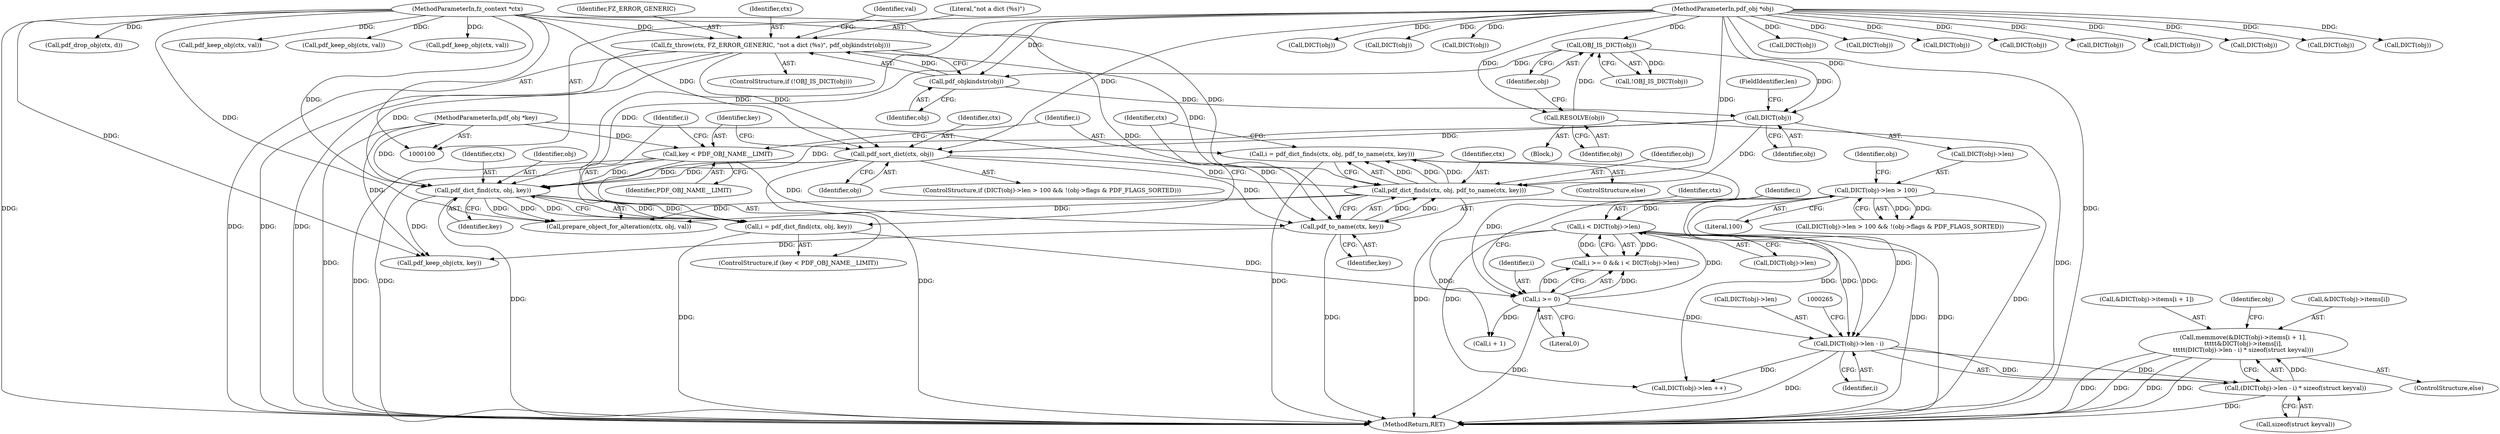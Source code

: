digraph "0_ghostscript_1e03c06456d997435019fb3526fa2d4be7dbc6ec@API" {
"1000240" [label="(Call,memmove(&DICT(obj)->items[i + 1],\n\t\t\t\t\t&DICT(obj)->items[i],\n\t\t\t\t\t(DICT(obj)->len - i) * sizeof(struct keyval)))"];
"1000257" [label="(Call,(DICT(obj)->len - i) * sizeof(struct keyval))"];
"1000258" [label="(Call,DICT(obj)->len - i)"];
"1000170" [label="(Call,i < DICT(obj)->len)"];
"1000167" [label="(Call,i >= 0)"];
"1000153" [label="(Call,i = pdf_dict_finds(ctx, obj, pdf_to_name(ctx, key)))"];
"1000155" [label="(Call,pdf_dict_finds(ctx, obj, pdf_to_name(ctx, key)))"];
"1000158" [label="(Call,pdf_to_name(ctx, key))"];
"1000113" [label="(Call,fz_throw(ctx, FZ_ERROR_GENERIC, \"not a dict (%s)\", pdf_objkindstr(obj)))"];
"1000101" [label="(MethodParameterIn,fz_context *ctx)"];
"1000117" [label="(Call,pdf_objkindstr(obj))"];
"1000111" [label="(Call,OBJ_IS_DICT(obj))"];
"1000107" [label="(Call,RESOLVE(obj))"];
"1000102" [label="(MethodParameterIn,pdf_obj *obj)"];
"1000139" [label="(Call,pdf_sort_dict(ctx, obj))"];
"1000129" [label="(Call,DICT(obj))"];
"1000143" [label="(Call,key < PDF_OBJ_NAME__LIMIT)"];
"1000103" [label="(MethodParameterIn,pdf_obj *key)"];
"1000146" [label="(Call,i = pdf_dict_find(ctx, obj, key))"];
"1000148" [label="(Call,pdf_dict_find(ctx, obj, key))"];
"1000127" [label="(Call,DICT(obj)->len > 100)"];
"1000182" [label="(Call,DICT(obj))"];
"1000250" [label="(Call,&DICT(obj)->items[i])"];
"1000113" [label="(Call,fz_throw(ctx, FZ_ERROR_GENERIC, \"not a dict (%s)\", pdf_objkindstr(obj)))"];
"1000282" [label="(Call,DICT(obj))"];
"1000112" [label="(Identifier,obj)"];
"1000257" [label="(Call,(DICT(obj)->len - i) * sizeof(struct keyval))"];
"1000236" [label="(Call,pdf_drop_obj(ctx, d))"];
"1000127" [label="(Call,DICT(obj)->len > 100)"];
"1000161" [label="(Call,prepare_object_for_alteration(ctx, obj, val))"];
"1000152" [label="(ControlStructure,else)"];
"1000111" [label="(Call,OBJ_IS_DICT(obj))"];
"1000260" [label="(Call,DICT(obj))"];
"1000253" [label="(Call,DICT(obj))"];
"1000105" [label="(Block,)"];
"1000117" [label="(Call,pdf_objkindstr(obj))"];
"1000143" [label="(Call,key < PDF_OBJ_NAME__LIMIT)"];
"1000114" [label="(Identifier,ctx)"];
"1000108" [label="(Identifier,obj)"];
"1000167" [label="(Call,i >= 0)"];
"1000195" [label="(Call,DICT(obj))"];
"1000173" [label="(Call,DICT(obj))"];
"1000171" [label="(Identifier,i)"];
"1000159" [label="(Identifier,ctx)"];
"1000170" [label="(Call,i < DICT(obj)->len)"];
"1000166" [label="(Call,i >= 0 && i < DICT(obj)->len)"];
"1000158" [label="(Call,pdf_to_name(ctx, key))"];
"1000241" [label="(Call,&DICT(obj)->items[i + 1])"];
"1000107" [label="(Call,RESOLVE(obj))"];
"1000151" [label="(Identifier,key)"];
"1000172" [label="(Call,DICT(obj)->len)"];
"1000275" [label="(Call,pdf_keep_obj(ctx, key))"];
"1000233" [label="(Call,pdf_keep_obj(ctx, val))"];
"1000131" [label="(FieldIdentifier,len)"];
"1000101" [label="(MethodParameterIn,fz_context *ctx)"];
"1000160" [label="(Identifier,key)"];
"1000271" [label="(Identifier,obj)"];
"1000155" [label="(Call,pdf_dict_finds(ctx, obj, pdf_to_name(ctx, key)))"];
"1000140" [label="(Identifier,ctx)"];
"1000149" [label="(Identifier,ctx)"];
"1000156" [label="(Identifier,ctx)"];
"1000121" [label="(Identifier,val)"];
"1000144" [label="(Identifier,key)"];
"1000150" [label="(Identifier,obj)"];
"1000146" [label="(Call,i = pdf_dict_find(ctx, obj, key))"];
"1000125" [label="(ControlStructure,if (DICT(obj)->len > 100 && !(obj->flags & PDF_FLAGS_SORTED)))"];
"1000290" [label="(Call,DICT(obj)->len ++)"];
"1000258" [label="(Call,DICT(obj)->len - i)"];
"1000128" [label="(Call,DICT(obj)->len)"];
"1000162" [label="(Identifier,ctx)"];
"1000142" [label="(ControlStructure,if (key < PDF_OBJ_NAME__LIMIT))"];
"1000263" [label="(Identifier,i)"];
"1000147" [label="(Identifier,i)"];
"1000116" [label="(Literal,\"not a dict (%s)\")"];
"1000130" [label="(Identifier,obj)"];
"1000239" [label="(ControlStructure,else)"];
"1000126" [label="(Call,DICT(obj)->len > 100 && !(obj->flags & PDF_FLAGS_SORTED))"];
"1000118" [label="(Identifier,obj)"];
"1000292" [label="(Call,DICT(obj))"];
"1000219" [label="(Call,DICT(obj))"];
"1000154" [label="(Identifier,i)"];
"1000157" [label="(Identifier,obj)"];
"1000115" [label="(Identifier,FZ_ERROR_GENERIC)"];
"1000287" [label="(Call,pdf_keep_obj(ctx, val))"];
"1000139" [label="(Call,pdf_sort_dict(ctx, obj))"];
"1000244" [label="(Call,DICT(obj))"];
"1000264" [label="(Call,sizeof(struct keyval))"];
"1000295" [label="(MethodReturn,RET)"];
"1000129" [label="(Call,DICT(obj))"];
"1000148" [label="(Call,pdf_dict_find(ctx, obj, key))"];
"1000259" [label="(Call,DICT(obj)->len)"];
"1000209" [label="(Call,pdf_keep_obj(ctx, val))"];
"1000110" [label="(Call,!OBJ_IS_DICT(obj))"];
"1000169" [label="(Literal,0)"];
"1000153" [label="(Call,i = pdf_dict_finds(ctx, obj, pdf_to_name(ctx, key)))"];
"1000270" [label="(Call,DICT(obj))"];
"1000247" [label="(Call,i + 1)"];
"1000228" [label="(Call,DICT(obj))"];
"1000109" [label="(ControlStructure,if (!OBJ_IS_DICT(obj)))"];
"1000102" [label="(MethodParameterIn,pdf_obj *obj)"];
"1000132" [label="(Literal,100)"];
"1000141" [label="(Identifier,obj)"];
"1000204" [label="(Call,DICT(obj))"];
"1000145" [label="(Identifier,PDF_OBJ_NAME__LIMIT)"];
"1000136" [label="(Identifier,obj)"];
"1000240" [label="(Call,memmove(&DICT(obj)->items[i + 1],\n\t\t\t\t\t&DICT(obj)->items[i],\n\t\t\t\t\t(DICT(obj)->len - i) * sizeof(struct keyval)))"];
"1000103" [label="(MethodParameterIn,pdf_obj *key)"];
"1000168" [label="(Identifier,i)"];
"1000240" -> "1000239"  [label="AST: "];
"1000240" -> "1000257"  [label="CFG: "];
"1000241" -> "1000240"  [label="AST: "];
"1000250" -> "1000240"  [label="AST: "];
"1000257" -> "1000240"  [label="AST: "];
"1000271" -> "1000240"  [label="CFG: "];
"1000240" -> "1000295"  [label="DDG: "];
"1000240" -> "1000295"  [label="DDG: "];
"1000240" -> "1000295"  [label="DDG: "];
"1000240" -> "1000295"  [label="DDG: "];
"1000257" -> "1000240"  [label="DDG: "];
"1000257" -> "1000264"  [label="CFG: "];
"1000258" -> "1000257"  [label="AST: "];
"1000264" -> "1000257"  [label="AST: "];
"1000257" -> "1000295"  [label="DDG: "];
"1000258" -> "1000257"  [label="DDG: "];
"1000258" -> "1000257"  [label="DDG: "];
"1000258" -> "1000263"  [label="CFG: "];
"1000259" -> "1000258"  [label="AST: "];
"1000263" -> "1000258"  [label="AST: "];
"1000265" -> "1000258"  [label="CFG: "];
"1000258" -> "1000295"  [label="DDG: "];
"1000170" -> "1000258"  [label="DDG: "];
"1000170" -> "1000258"  [label="DDG: "];
"1000127" -> "1000258"  [label="DDG: "];
"1000167" -> "1000258"  [label="DDG: "];
"1000258" -> "1000290"  [label="DDG: "];
"1000170" -> "1000166"  [label="AST: "];
"1000170" -> "1000172"  [label="CFG: "];
"1000171" -> "1000170"  [label="AST: "];
"1000172" -> "1000170"  [label="AST: "];
"1000166" -> "1000170"  [label="CFG: "];
"1000170" -> "1000295"  [label="DDG: "];
"1000170" -> "1000295"  [label="DDG: "];
"1000170" -> "1000166"  [label="DDG: "];
"1000170" -> "1000166"  [label="DDG: "];
"1000167" -> "1000170"  [label="DDG: "];
"1000127" -> "1000170"  [label="DDG: "];
"1000170" -> "1000247"  [label="DDG: "];
"1000170" -> "1000290"  [label="DDG: "];
"1000167" -> "1000166"  [label="AST: "];
"1000167" -> "1000169"  [label="CFG: "];
"1000168" -> "1000167"  [label="AST: "];
"1000169" -> "1000167"  [label="AST: "];
"1000171" -> "1000167"  [label="CFG: "];
"1000166" -> "1000167"  [label="CFG: "];
"1000167" -> "1000295"  [label="DDG: "];
"1000167" -> "1000166"  [label="DDG: "];
"1000167" -> "1000166"  [label="DDG: "];
"1000153" -> "1000167"  [label="DDG: "];
"1000146" -> "1000167"  [label="DDG: "];
"1000167" -> "1000247"  [label="DDG: "];
"1000153" -> "1000152"  [label="AST: "];
"1000153" -> "1000155"  [label="CFG: "];
"1000154" -> "1000153"  [label="AST: "];
"1000155" -> "1000153"  [label="AST: "];
"1000162" -> "1000153"  [label="CFG: "];
"1000153" -> "1000295"  [label="DDG: "];
"1000155" -> "1000153"  [label="DDG: "];
"1000155" -> "1000153"  [label="DDG: "];
"1000155" -> "1000153"  [label="DDG: "];
"1000155" -> "1000158"  [label="CFG: "];
"1000156" -> "1000155"  [label="AST: "];
"1000157" -> "1000155"  [label="AST: "];
"1000158" -> "1000155"  [label="AST: "];
"1000155" -> "1000295"  [label="DDG: "];
"1000158" -> "1000155"  [label="DDG: "];
"1000158" -> "1000155"  [label="DDG: "];
"1000101" -> "1000155"  [label="DDG: "];
"1000129" -> "1000155"  [label="DDG: "];
"1000139" -> "1000155"  [label="DDG: "];
"1000102" -> "1000155"  [label="DDG: "];
"1000155" -> "1000161"  [label="DDG: "];
"1000155" -> "1000161"  [label="DDG: "];
"1000158" -> "1000160"  [label="CFG: "];
"1000159" -> "1000158"  [label="AST: "];
"1000160" -> "1000158"  [label="AST: "];
"1000158" -> "1000295"  [label="DDG: "];
"1000113" -> "1000158"  [label="DDG: "];
"1000139" -> "1000158"  [label="DDG: "];
"1000101" -> "1000158"  [label="DDG: "];
"1000143" -> "1000158"  [label="DDG: "];
"1000103" -> "1000158"  [label="DDG: "];
"1000158" -> "1000275"  [label="DDG: "];
"1000113" -> "1000109"  [label="AST: "];
"1000113" -> "1000117"  [label="CFG: "];
"1000114" -> "1000113"  [label="AST: "];
"1000115" -> "1000113"  [label="AST: "];
"1000116" -> "1000113"  [label="AST: "];
"1000117" -> "1000113"  [label="AST: "];
"1000121" -> "1000113"  [label="CFG: "];
"1000113" -> "1000295"  [label="DDG: "];
"1000113" -> "1000295"  [label="DDG: "];
"1000113" -> "1000295"  [label="DDG: "];
"1000101" -> "1000113"  [label="DDG: "];
"1000117" -> "1000113"  [label="DDG: "];
"1000113" -> "1000139"  [label="DDG: "];
"1000113" -> "1000148"  [label="DDG: "];
"1000101" -> "1000100"  [label="AST: "];
"1000101" -> "1000295"  [label="DDG: "];
"1000101" -> "1000139"  [label="DDG: "];
"1000101" -> "1000148"  [label="DDG: "];
"1000101" -> "1000161"  [label="DDG: "];
"1000101" -> "1000209"  [label="DDG: "];
"1000101" -> "1000233"  [label="DDG: "];
"1000101" -> "1000236"  [label="DDG: "];
"1000101" -> "1000275"  [label="DDG: "];
"1000101" -> "1000287"  [label="DDG: "];
"1000117" -> "1000118"  [label="CFG: "];
"1000118" -> "1000117"  [label="AST: "];
"1000111" -> "1000117"  [label="DDG: "];
"1000102" -> "1000117"  [label="DDG: "];
"1000117" -> "1000129"  [label="DDG: "];
"1000111" -> "1000110"  [label="AST: "];
"1000111" -> "1000112"  [label="CFG: "];
"1000112" -> "1000111"  [label="AST: "];
"1000110" -> "1000111"  [label="CFG: "];
"1000111" -> "1000110"  [label="DDG: "];
"1000107" -> "1000111"  [label="DDG: "];
"1000102" -> "1000111"  [label="DDG: "];
"1000111" -> "1000129"  [label="DDG: "];
"1000107" -> "1000105"  [label="AST: "];
"1000107" -> "1000108"  [label="CFG: "];
"1000108" -> "1000107"  [label="AST: "];
"1000112" -> "1000107"  [label="CFG: "];
"1000107" -> "1000295"  [label="DDG: "];
"1000102" -> "1000107"  [label="DDG: "];
"1000102" -> "1000100"  [label="AST: "];
"1000102" -> "1000295"  [label="DDG: "];
"1000102" -> "1000129"  [label="DDG: "];
"1000102" -> "1000139"  [label="DDG: "];
"1000102" -> "1000148"  [label="DDG: "];
"1000102" -> "1000161"  [label="DDG: "];
"1000102" -> "1000173"  [label="DDG: "];
"1000102" -> "1000182"  [label="DDG: "];
"1000102" -> "1000195"  [label="DDG: "];
"1000102" -> "1000204"  [label="DDG: "];
"1000102" -> "1000219"  [label="DDG: "];
"1000102" -> "1000228"  [label="DDG: "];
"1000102" -> "1000244"  [label="DDG: "];
"1000102" -> "1000253"  [label="DDG: "];
"1000102" -> "1000260"  [label="DDG: "];
"1000102" -> "1000270"  [label="DDG: "];
"1000102" -> "1000282"  [label="DDG: "];
"1000102" -> "1000292"  [label="DDG: "];
"1000139" -> "1000125"  [label="AST: "];
"1000139" -> "1000141"  [label="CFG: "];
"1000140" -> "1000139"  [label="AST: "];
"1000141" -> "1000139"  [label="AST: "];
"1000144" -> "1000139"  [label="CFG: "];
"1000139" -> "1000295"  [label="DDG: "];
"1000129" -> "1000139"  [label="DDG: "];
"1000139" -> "1000148"  [label="DDG: "];
"1000139" -> "1000148"  [label="DDG: "];
"1000129" -> "1000128"  [label="AST: "];
"1000129" -> "1000130"  [label="CFG: "];
"1000130" -> "1000129"  [label="AST: "];
"1000131" -> "1000129"  [label="CFG: "];
"1000129" -> "1000148"  [label="DDG: "];
"1000143" -> "1000142"  [label="AST: "];
"1000143" -> "1000145"  [label="CFG: "];
"1000144" -> "1000143"  [label="AST: "];
"1000145" -> "1000143"  [label="AST: "];
"1000147" -> "1000143"  [label="CFG: "];
"1000154" -> "1000143"  [label="CFG: "];
"1000143" -> "1000295"  [label="DDG: "];
"1000143" -> "1000295"  [label="DDG: "];
"1000103" -> "1000143"  [label="DDG: "];
"1000143" -> "1000148"  [label="DDG: "];
"1000103" -> "1000100"  [label="AST: "];
"1000103" -> "1000295"  [label="DDG: "];
"1000103" -> "1000148"  [label="DDG: "];
"1000103" -> "1000275"  [label="DDG: "];
"1000146" -> "1000142"  [label="AST: "];
"1000146" -> "1000148"  [label="CFG: "];
"1000147" -> "1000146"  [label="AST: "];
"1000148" -> "1000146"  [label="AST: "];
"1000162" -> "1000146"  [label="CFG: "];
"1000146" -> "1000295"  [label="DDG: "];
"1000148" -> "1000146"  [label="DDG: "];
"1000148" -> "1000146"  [label="DDG: "];
"1000148" -> "1000146"  [label="DDG: "];
"1000148" -> "1000151"  [label="CFG: "];
"1000149" -> "1000148"  [label="AST: "];
"1000150" -> "1000148"  [label="AST: "];
"1000151" -> "1000148"  [label="AST: "];
"1000148" -> "1000295"  [label="DDG: "];
"1000148" -> "1000161"  [label="DDG: "];
"1000148" -> "1000161"  [label="DDG: "];
"1000148" -> "1000275"  [label="DDG: "];
"1000127" -> "1000126"  [label="AST: "];
"1000127" -> "1000132"  [label="CFG: "];
"1000128" -> "1000127"  [label="AST: "];
"1000132" -> "1000127"  [label="AST: "];
"1000136" -> "1000127"  [label="CFG: "];
"1000126" -> "1000127"  [label="CFG: "];
"1000127" -> "1000295"  [label="DDG: "];
"1000127" -> "1000126"  [label="DDG: "];
"1000127" -> "1000126"  [label="DDG: "];
"1000127" -> "1000290"  [label="DDG: "];
}
